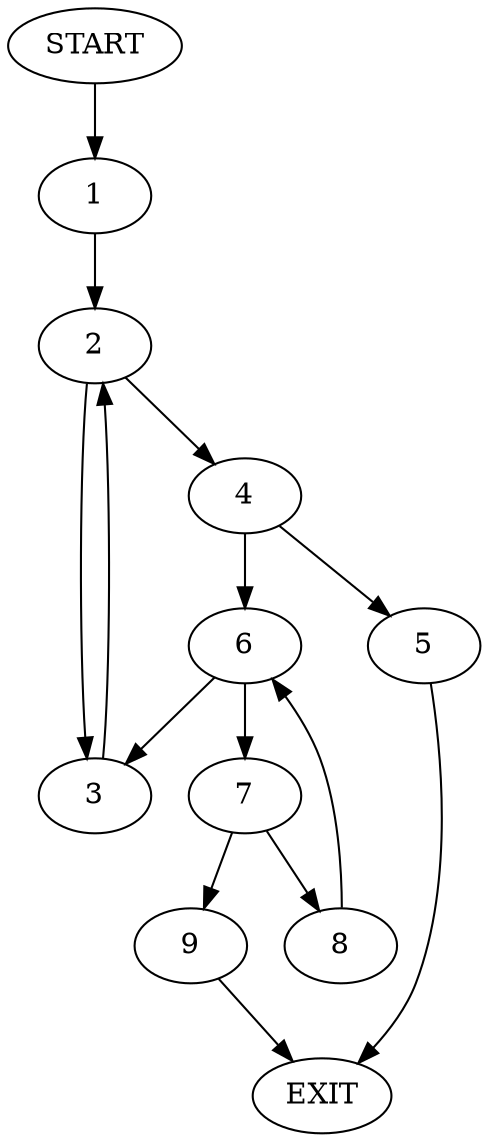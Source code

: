 digraph {
0 [label="START"]
10 [label="EXIT"]
0 -> 1
1 -> 2
2 -> 3
2 -> 4
3 -> 2
4 -> 5
4 -> 6
6 -> 7
6 -> 3
5 -> 10
7 -> 8
7 -> 9
8 -> 6
9 -> 10
}
